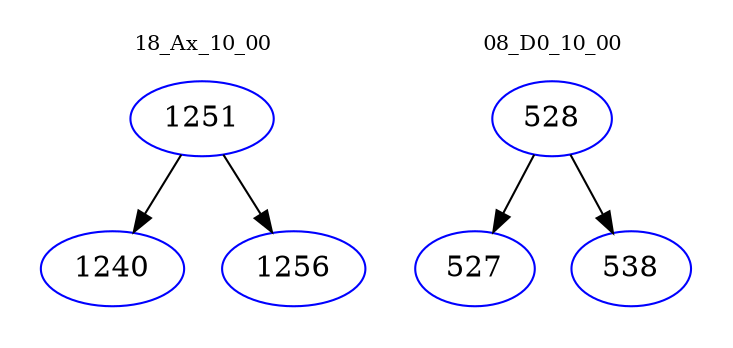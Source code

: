 digraph{
subgraph cluster_0 {
color = white
label = "18_Ax_10_00";
fontsize=10;
T0_1251 [label="1251", color="blue"]
T0_1251 -> T0_1240 [color="black"]
T0_1240 [label="1240", color="blue"]
T0_1251 -> T0_1256 [color="black"]
T0_1256 [label="1256", color="blue"]
}
subgraph cluster_1 {
color = white
label = "08_D0_10_00";
fontsize=10;
T1_528 [label="528", color="blue"]
T1_528 -> T1_527 [color="black"]
T1_527 [label="527", color="blue"]
T1_528 -> T1_538 [color="black"]
T1_538 [label="538", color="blue"]
}
}
